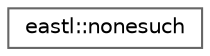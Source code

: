 digraph "类继承关系图"
{
 // LATEX_PDF_SIZE
  bgcolor="transparent";
  edge [fontname=Helvetica,fontsize=10,labelfontname=Helvetica,labelfontsize=10];
  node [fontname=Helvetica,fontsize=10,shape=box,height=0.2,width=0.4];
  rankdir="LR";
  Node0 [id="Node000000",label="eastl::nonesuch",height=0.2,width=0.4,color="grey40", fillcolor="white", style="filled",URL="$structeastl_1_1nonesuch.html",tooltip=" "];
}

